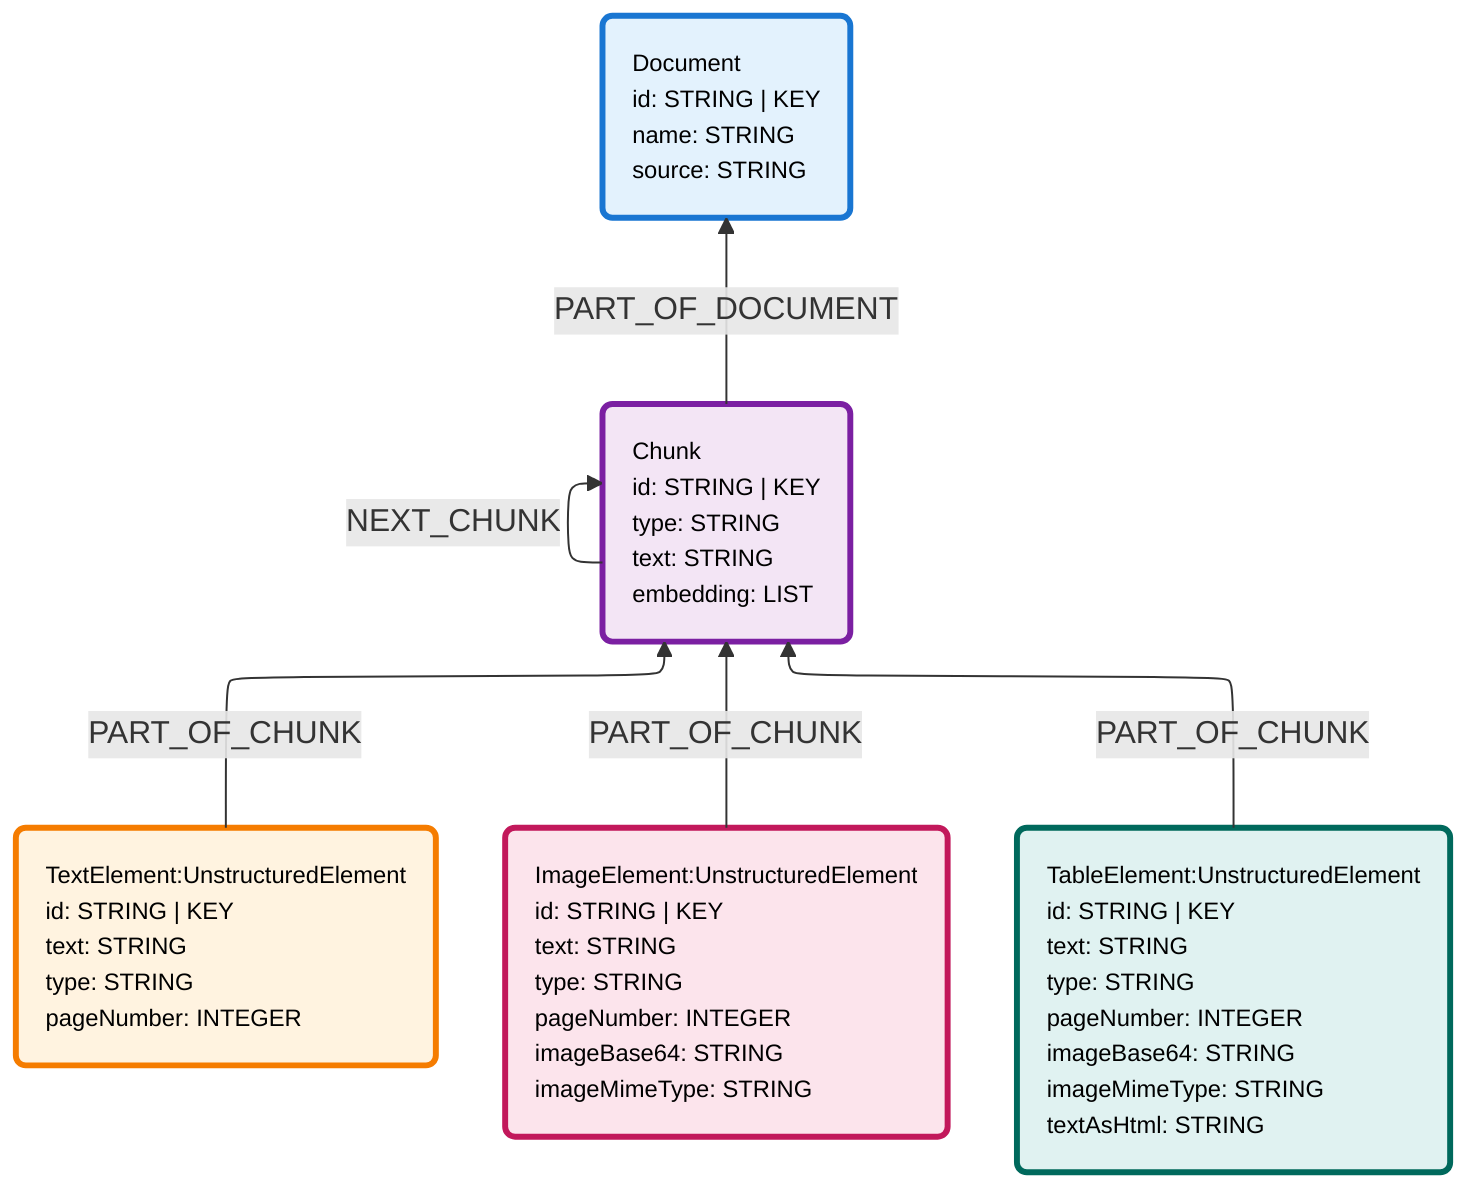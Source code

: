 ---
config:
    flowchart:
        defaultRenderer: elk
---

graph BT
%% Nodes
Document("Document<br/>id: STRING | KEY<br/>name: STRING<br/>source: STRING")
Chunk("Chunk<br/>id: STRING | KEY<br/>type: STRING<br/>text: STRING<br/>embedding: LIST")
TextElement("TextElement:UnstructuredElement<br/>id: STRING | KEY<br/>text: STRING<br/>type: STRING<br/>pageNumber: INTEGER")
ImageElement("ImageElement:UnstructuredElement<br/>id: STRING | KEY<br/>text: STRING<br/>type: STRING<br/>pageNumber: INTEGER<br/>imageBase64: STRING<br/>imageMimeType: STRING")
TableElement("TableElement:UnstructuredElement<br/>id: STRING | KEY<br/>text: STRING<br/>type: STRING<br/>pageNumber: INTEGER<br/>imageBase64: STRING<br/>imageMimeType: STRING<br/>textAsHtml: STRING")

%% Relationships
Chunk -->|PART_OF_DOCUMENT| Document
Chunk -->|NEXT_CHUNK| Chunk
TextElement -->|PART_OF_CHUNK| Chunk
ImageElement -->|PART_OF_CHUNK| Chunk
TableElement -->|PART_OF_CHUNK| Chunk

%% Styling - Left align text
classDef node_0_color fill:#e3f2fd,stroke:#1976d2,stroke-width:3px,color:#000,font-size:12px,text-align:left
class Document node_0_color

classDef node_1_color fill:#f3e5f5,stroke:#7b1fa2,stroke-width:3px,color:#000,font-size:12px,text-align:left
class Chunk node_1_color

classDef node_3_color fill:#fff3e0,stroke:#f57c00,stroke-width:3px,color:#000,font-size:12px,text-align:left
class TextElement node_3_color

classDef node_4_color fill:#fce4ec,stroke:#c2185b,stroke-width:3px,color:#000,font-size:12px,text-align:left
class ImageElement node_4_color

classDef node_5_color fill:#e0f2f1,stroke:#00695c,stroke-width:3px,color:#000,font-size:12px,text-align:left
class TableElement node_5_color
